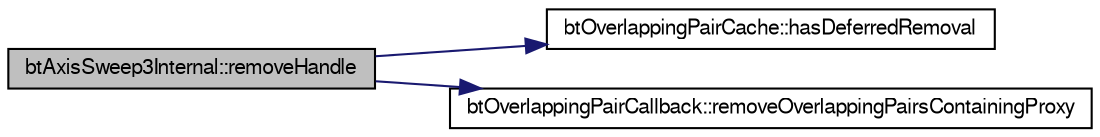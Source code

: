 digraph G
{
  bgcolor="transparent";
  edge [fontname="FreeSans",fontsize=10,labelfontname="FreeSans",labelfontsize=10];
  node [fontname="FreeSans",fontsize=10,shape=record];
  rankdir=LR;
  Node1 [label="btAxisSweep3Internal::removeHandle",height=0.2,width=0.4,color="black", fillcolor="grey75", style="filled" fontcolor="black"];
  Node1 -> Node2 [color="midnightblue",fontsize=10,style="solid"];
  Node2 [label="btOverlappingPairCache::hasDeferredRemoval",height=0.2,width=0.4,color="black",URL="$classbt_overlapping_pair_cache.html#ec4b6f27f7a6f6ef39ff4e37cf3f4514"];
  Node1 -> Node3 [color="midnightblue",fontsize=10,style="solid"];
  Node3 [label="btOverlappingPairCallback::removeOverlappingPairsContainingProxy",height=0.2,width=0.4,color="black",URL="$classbt_overlapping_pair_callback.html#c6bd83bc84c9db75b194096b4f4abb82"];
}
